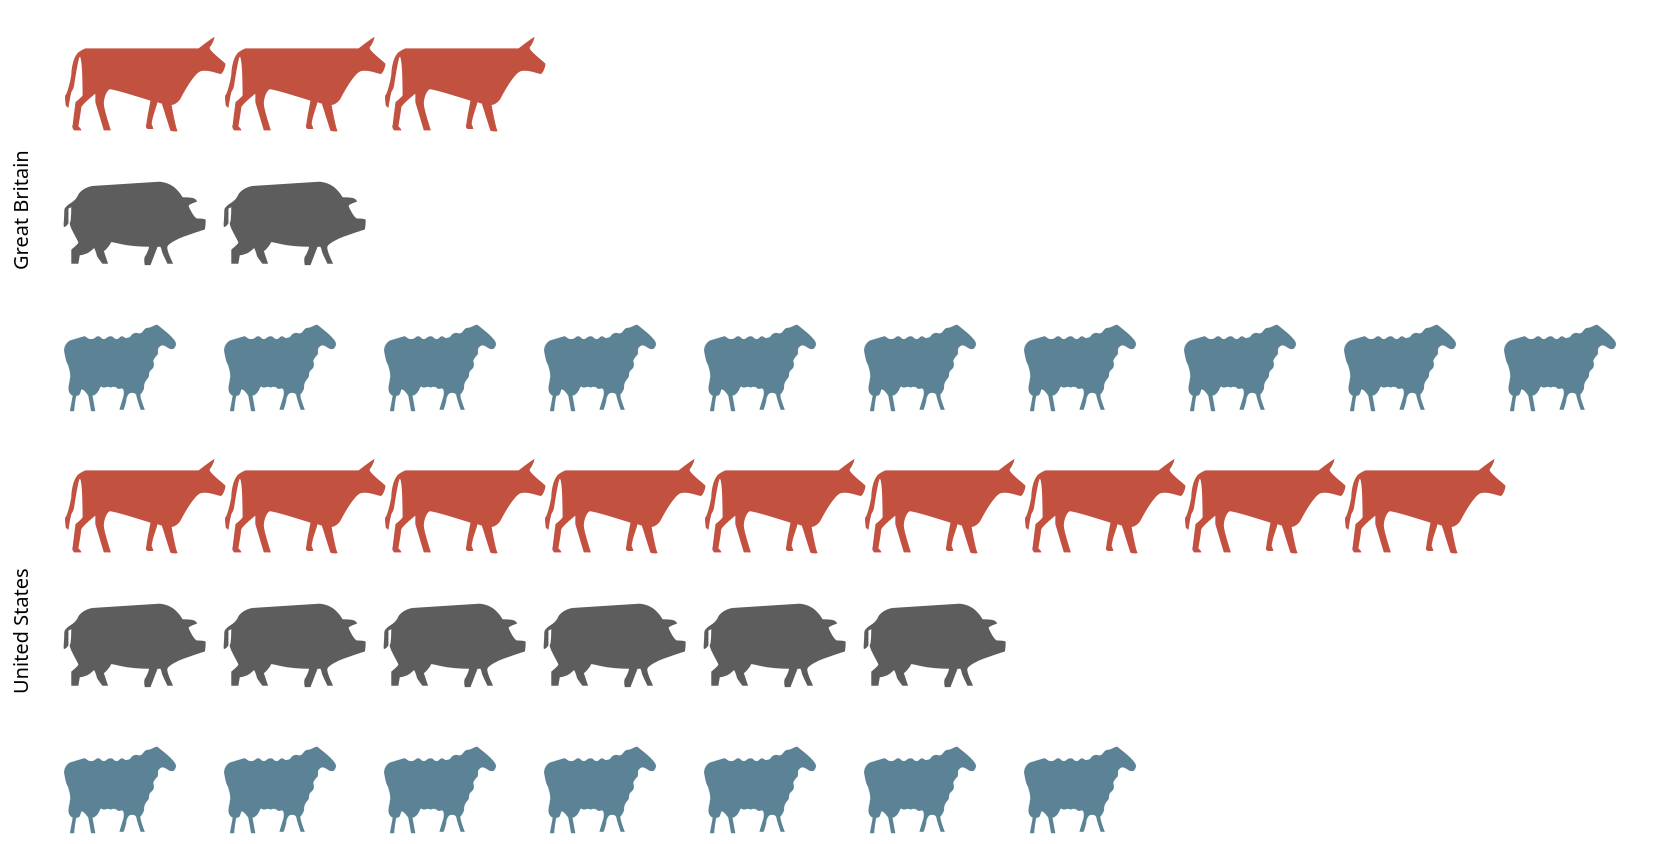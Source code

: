 {
  "$schema": "https://vega.github.io/schema/vega/v4.json",
  "autosize": "pad",
  "padding": 5,
  "data": [
    {
      "name": "source_0",
      "values": [
        {"country": "Great Britain", "animal": "cattle", "col": 3},
        {"country": "Great Britain", "animal": "cattle", "col": 2},
        {"country": "Great Britain", "animal": "cattle", "col": 1},
        {"country": "Great Britain", "animal": "pigs", "col": 2},
        {"country": "Great Britain", "animal": "pigs", "col": 1},
        {"country": "Great Britain", "animal": "sheep", "col": 10},
        {"country": "Great Britain", "animal": "sheep", "col": 9},
        {"country": "Great Britain", "animal": "sheep", "col": 8},
        {"country": "Great Britain", "animal": "sheep", "col": 7},
        {"country": "Great Britain", "animal": "sheep", "col": 6},
        {"country": "Great Britain", "animal": "sheep", "col": 5},
        {"country": "Great Britain", "animal": "sheep", "col": 4},
        {"country": "Great Britain", "animal": "sheep", "col": 3},
        {"country": "Great Britain", "animal": "sheep", "col": 2},
        {"country": "Great Britain", "animal": "sheep", "col": 1},
        {"country": "United States", "animal": "cattle", "col": 9},
        {"country": "United States", "animal": "cattle", "col": 8},
        {"country": "United States", "animal": "cattle", "col": 7},
        {"country": "United States", "animal": "cattle", "col": 6},
        {"country": "United States", "animal": "cattle", "col": 5},
        {"country": "United States", "animal": "cattle", "col": 4},
        {"country": "United States", "animal": "cattle", "col": 3},
        {"country": "United States", "animal": "cattle", "col": 2},
        {"country": "United States", "animal": "cattle", "col": 1},
        {"country": "United States", "animal": "pigs", "col": 6},
        {"country": "United States", "animal": "pigs", "col": 5},
        {"country": "United States", "animal": "pigs", "col": 4},
        {"country": "United States", "animal": "pigs", "col": 3},
        {"country": "United States", "animal": "pigs", "col": 2},
        {"country": "United States", "animal": "pigs", "col": 1},
        {"country": "United States", "animal": "sheep", "col": 7},
        {"country": "United States", "animal": "sheep", "col": 6},
        {"country": "United States", "animal": "sheep", "col": 5},
        {"country": "United States", "animal": "sheep", "col": 4},
        {"country": "United States", "animal": "sheep", "col": 3},
        {"country": "United States", "animal": "sheep", "col": 2},
        {"country": "United States", "animal": "sheep", "col": 1}
      ]
    },
    {
      "name": "row_domain",
      "source": "source_0",
      "transform": [{"type": "aggregate", "groupby": ["country"]}]
    }
  ],
  "signals": [
    {"name": "child_width", "value": 800},
    {"name": "child_height", "value": 200}
  ],
  "layout": {
    "padding": {"row": 10, "column": 10},
    "columns": 1,
    "bounds": "full",
    "align": "all"
  },
  "marks": [
    {
      "name": "row_header",
      "type": "group",
      "role": "row-header",
      "from": {"data": "row_domain"},
      "sort": {"field": "datum[\"country\"]", "order": "ascending"},
      "title": {
        "text": {"signal": "''+parent[\"country\"]"},
        "offset": 10,
        "orient": "left",
        "style": "guide-label",
        "baseline": "middle"
      },
      "encode": {"update": {"height": {"signal": "child_height"}}}
    },
    {
      "name": "cell",
      "type": "group",
      "style": "cell",
      "from": {
        "facet": {"name": "facet", "data": "source_0", "groupby": ["country"]}
      },
      "sort": {"field": ["datum[\"country\"]"], "order": ["ascending"]},
      "encode": {
        "update": {
          "width": {"signal": "child_width"},
          "height": {"signal": "child_height"}
        }
      },
      "marks": [
        {
          "name": "child_marks",
          "type": "symbol",
          "style": ["point"],
          "from": {"data": "facet"},
          "encode": {
            "update": {
              "opacity": {"value": 1},
              "fill": {"scale": "color", "field": "animal"},
              "tooltip": {
                "signal": "{\"col\": ''+datum[\"col\"], \"animal\": ''+datum[\"animal\"]}"
              },
              "x": {"scale": "x", "field": "col"},
              "y": {"scale": "y", "field": "animal"},
              "size": {"value": 200},
              "shape": {"scale": "shape", "field": "animal"}
            }
          }
        }
      ]
    }
  ],
  "scales": [
    {
      "name": "x",
      "type": "point",
      "domain": {"data": "source_0", "field": "col", "sort": true},
      "range": [0, {"signal": "child_width"}],
      "padding": 0.5
    },
    {
      "name": "y",
      "type": "point",
      "domain": {"data": "source_0", "field": "animal", "sort": true},
      "range": [0, {"signal": "child_height"}],
      "padding": 0.5
    },
    {
      "name": "color",
      "type": "ordinal",
      "domain": ["person", "cattle", "pigs", "sheep"],
      "range": [
        "rgb(162,160,152)",
        "rgb(194,81,64)",
        "rgb(93,93,93)",
        "rgb(91,131,149)"
      ]
    },
    {
      "name": "shape",
      "type": "ordinal",
      "domain": ["person", "cattle", "pigs", "sheep"],
      "range": [
        "M1.7 -1.7h-0.8c0.3 -0.2 0.6 -0.5 0.6 -0.9c0 -0.6 -0.4 -1 -1 -1c-0.6 0 -1 0.4 -1 1c0 0.4 0.2 0.7 0.6 0.9h-0.8c-0.4 0 -0.7 0.3 -0.7 0.6v1.9c0 0.3 0.3 0.6 0.6 0.6h0.2c0 0 0 0.1 0 0.1v1.9c0 0.3 0.2 0.6 0.3 0.6h1.3c0.2 0 0.3 -0.3 0.3 -0.6v-1.8c0 0 0 -0.1 0 -0.1h0.2c0.3 0 0.6 -0.3 0.6 -0.6v-2c0.2 -0.3 -0.1 -0.6 -0.4 -0.6z",
        "M4 -2c0 0 0.9 -0.7 1.1 -0.8c0.1 -0.1 -0.1 0.5 -0.3 0.7c-0.2 0.2 1.1 1.1 1.1 1.2c0 0.2 -0.2 0.8 -0.4 0.7c-0.1 0 -0.8 -0.3 -1.3 -0.2c-0.5 0.1 -1.3 1.6 -1.5 2c-0.3 0.4 -0.6 0.4 -0.6 0.4c0 0.1 0.3 1.7 0.4 1.8c0.1 0.1 -0.4 0.1 -0.5 0c0 0 -0.6 -1.9 -0.6 -1.9c-0.1 0 -0.3 -0.1 -0.3 -0.1c0 0.1 -0.5 1.4 -0.4 1.6c0.1 0.2 0.1 0.3 0.1 0.3c0 0 -0.4 0 -0.4 0c0 0 -0.2 -0.1 -0.1 -0.3c0 -0.2 0.3 -1.7 0.3 -1.7c0 0 -2.8 -0.9 -2.9 -0.8c-0.2 0.1 -0.4 0.6 -0.4 1c0 0.4 0.5 1.9 0.5 1.9l-0.5 0l-0.6 -2l0 -0.6c0 0 -1 0.8 -1 1c0 0.2 -0.2 1.3 -0.2 1.3c0 0 0.3 0.3 0.2 0.3c0 0 -0.5 0 -0.5 0c0 0 -0.2 -0.2 -0.1 -0.4c0 -0.1 0.2 -1.6 0.2 -1.6c0 0 0.5 -0.4 0.5 -0.5c0 -0.1 0 -2.7 -0.2 -2.7c-0.1 0 -0.4 2 -0.4 2c0 0 0 0.2 -0.2 0.5c-0.1 0.4 -0.2 1.1 -0.2 1.1c0 0 -0.2 -0.1 -0.2 -0.2c0 -0.1 -0.1 -0.7 0 -0.7c0.1 -0.1 0.3 -0.8 0.4 -1.4c0 -0.6 0.2 -1.3 0.4 -1.5c0.1 -0.2 0.6 -0.4 0.6 -0.4z",
        "M1.2 -2c0 0 0.7 0 1.2 0.5c0.5 0.5 0.4 0.6 0.5 0.6c0.1 0 0.7 0 0.8 0.1c0.1 0 0.2 0.2 0.2 0.2c0 0 -0.6 0.2 -0.6 0.3c0 0.1 0.4 0.9 0.6 0.9c0.1 0 0.6 0 0.6 0.1c0 0.1 0 0.7 -0.1 0.7c-0.1 0 -1.2 0.4 -1.5 0.5c-0.3 0.1 -1.1 0.5 -1.1 0.7c-0.1 0.2 0.4 1.2 0.4 1.2l-0.4 0c0 0 -0.4 -0.8 -0.4 -0.9c0 -0.1 -0.1 -0.3 -0.1 -0.3l-0.2 0l-0.5 1.3l-0.4 0c0 0 -0.1 -0.4 0 -0.6c0.1 -0.1 0.3 -0.6 0.3 -0.7c0 0 -0.8 0 -1.5 -0.1c-0.7 -0.1 -1.2 -0.3 -1.2 -0.2c0 0.1 -0.4 0.6 -0.5 0.6c0 0 0.3 0.9 0.3 0.9l-0.4 0c0 0 -0.4 -0.5 -0.4 -0.6c0 -0.1 -0.2 -0.6 -0.2 -0.5c0 0 -0.4 0.4 -0.6 0.4c-0.2 0.1 -0.4 0.1 -0.4 0.1c0 0 -0.1 0.6 -0.1 0.6l-0.5 0l0 -1c0 0 0.5 -0.4 0.5 -0.5c0 -0.1 -0.7 -1.2 -0.6 -1.4c0.1 -0.1 0.1 -1.1 0.1 -1.1c0 0 -0.2 0.1 -0.2 0.1c0 0 0 0.9 0 1c0 0.1 -0.2 0.3 -0.3 0.3c-0.1 0 0 -0.5 0 -0.9c0 -0.4 0 -0.4 0.2 -0.6c0.2 -0.2 0.6 -0.3 0.8 -0.8c0.3 -0.5 1 -0.6 1 -0.6z",
        "M-4.1 -0.5c0.2 0 0.2 0.2 0.5 0.2c0.3 0 0.3 -0.2 0.5 -0.2c0.2 0 0.2 0.2 0.4 0.2c0.2 0 0.2 -0.2 0.5 -0.2c0.2 0 0.2 0.2 0.4 0.2c0.2 0 0.2 -0.2 0.4 -0.2c0.1 0 0.2 0.2 0.4 0.1c0.2 0 0.2 -0.2 0.4 -0.3c0.1 0 0.1 -0.1 0.4 0c0.3 0 0.3 -0.4 0.6 -0.4c0.3 0 0.6 -0.3 0.7 -0.2c0.1 0.1 1.4 1 1.3 1.4c-0.1 0.4 -0.3 0.3 -0.4 0.3c-0.1 0 -0.5 -0.4 -0.7 -0.2c-0.3 0.2 -0.1 0.4 -0.2 0.6c-0.1 0.1 -0.2 0.2 -0.3 0.4c0 0.2 0.1 0.3 0 0.5c-0.1 0.2 -0.3 0.2 -0.3 0.5c0 0.3 -0.2 0.3 -0.3 0.6c-0.1 0.2 0 0.3 -0.1 0.5c-0.1 0.2 -0.1 0.2 -0.2 0.3c-0.1 0.1 0.3 1.1 0.3 1.1l-0.3 0c0 0 -0.3 -0.9 -0.3 -1c0 -0.1 -0.1 -0.2 -0.3 -0.2c-0.2 0 -0.3 0.1 -0.4 0.4c0 0.3 -0.2 0.8 -0.2 0.8l-0.3 0l0.3 -1c0 0 0.1 -0.6 -0.2 -0.5c-0.3 0.1 -0.2 -0.1 -0.4 -0.1c-0.2 -0.1 -0.3 0.1 -0.4 0c-0.2 -0.1 -0.3 0.1 -0.5 0c-0.2 -0.1 -0.1 0 -0.3 0.3c-0.2 0.3 -0.4 0.3 -0.4 0.3l0.2 1.1l-0.3 0l-0.2 -1.1c0 0 -0.4 -0.6 -0.5 -0.4c-0.1 0.3 -0.1 0.4 -0.3 0.4c-0.1 -0.1 -0.2 1.1 -0.2 1.1l-0.3 0l0.2 -1.1c0 0 -0.3 -0.1 -0.3 -0.5c0 -0.3 0.1 -0.5 0.1 -0.7c0.1 -0.2 -0.1 -1 -0.2 -1.1c-0.1 -0.2 -0.2 -0.8 -0.2 -0.8c0 0 -0.1 -0.5 0.4 -0.8z"
      ]
    }
  ],
  "config": {
    "axisY": {"minExtent": 30},
    "legend": {"gradientLength": 185},
    "style": {"cell": {"stroke": ""}}
  }
}
